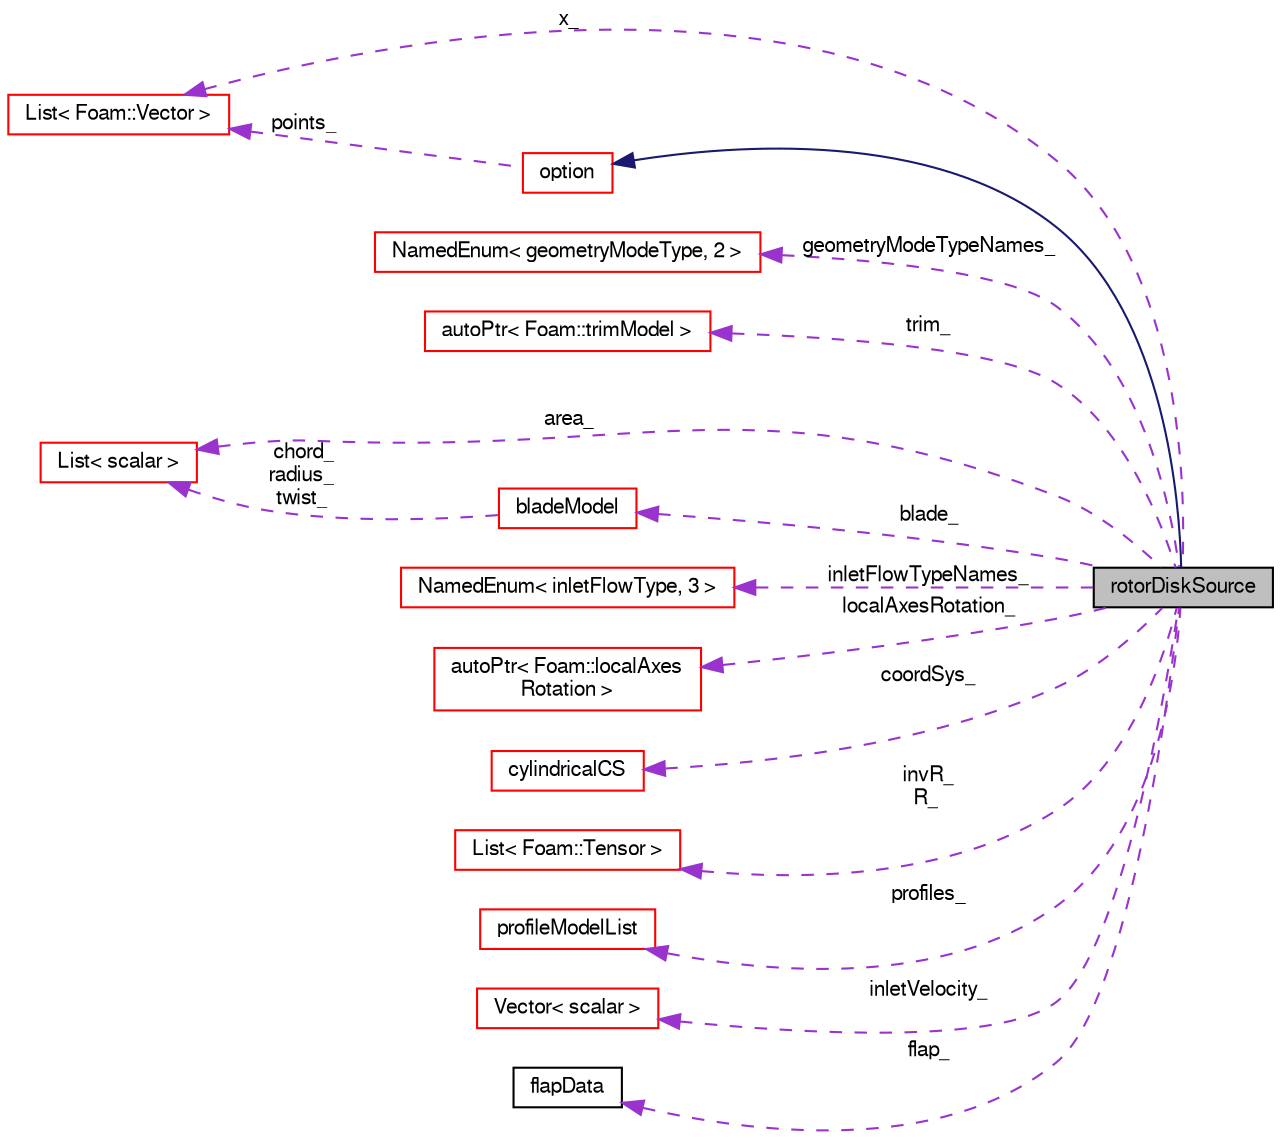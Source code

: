 digraph "rotorDiskSource"
{
  bgcolor="transparent";
  edge [fontname="FreeSans",fontsize="10",labelfontname="FreeSans",labelfontsize="10"];
  node [fontname="FreeSans",fontsize="10",shape=record];
  rankdir="LR";
  Node2 [label="rotorDiskSource",height=0.2,width=0.4,color="black", fillcolor="grey75", style="filled", fontcolor="black"];
  Node3 -> Node2 [dir="back",color="midnightblue",fontsize="10",style="solid",fontname="FreeSans"];
  Node3 [label="option",height=0.2,width=0.4,color="red",URL="$a23446.html",tooltip="Finite volume options abtract base class. Provides a base set of controls, e.g. "];
  Node48 -> Node3 [dir="back",color="darkorchid3",fontsize="10",style="dashed",label=" points_" ,fontname="FreeSans"];
  Node48 [label="List\< Foam::Vector \>",height=0.2,width=0.4,color="red",URL="$a25694.html"];
  Node52 -> Node2 [dir="back",color="darkorchid3",fontsize="10",style="dashed",label=" geometryModeTypeNames_" ,fontname="FreeSans"];
  Node52 [label="NamedEnum\< geometryModeType, 2 \>",height=0.2,width=0.4,color="red",URL="$a25998.html"];
  Node53 -> Node2 [dir="back",color="darkorchid3",fontsize="10",style="dashed",label=" trim_" ,fontname="FreeSans"];
  Node53 [label="autoPtr\< Foam::trimModel \>",height=0.2,width=0.4,color="red",URL="$a25958.html"];
  Node54 -> Node2 [dir="back",color="darkorchid3",fontsize="10",style="dashed",label=" area_" ,fontname="FreeSans"];
  Node54 [label="List\< scalar \>",height=0.2,width=0.4,color="red",URL="$a25694.html"];
  Node56 -> Node2 [dir="back",color="darkorchid3",fontsize="10",style="dashed",label=" inletFlowTypeNames_" ,fontname="FreeSans"];
  Node56 [label="NamedEnum\< inletFlowType, 3 \>",height=0.2,width=0.4,color="red",URL="$a25998.html"];
  Node48 -> Node2 [dir="back",color="darkorchid3",fontsize="10",style="dashed",label=" x_" ,fontname="FreeSans"];
  Node57 -> Node2 [dir="back",color="darkorchid3",fontsize="10",style="dashed",label=" blade_" ,fontname="FreeSans"];
  Node57 [label="bladeModel",height=0.2,width=0.4,color="red",URL="$a23482.html",tooltip="Blade model class. "];
  Node54 -> Node57 [dir="back",color="darkorchid3",fontsize="10",style="dashed",label=" chord_\nradius_\ntwist_" ,fontname="FreeSans"];
  Node61 -> Node2 [dir="back",color="darkorchid3",fontsize="10",style="dashed",label=" localAxesRotation_" ,fontname="FreeSans"];
  Node61 [label="autoPtr\< Foam::localAxes\lRotation \>",height=0.2,width=0.4,color="red",URL="$a25958.html"];
  Node62 -> Node2 [dir="back",color="darkorchid3",fontsize="10",style="dashed",label=" coordSys_" ,fontname="FreeSans"];
  Node62 [label="cylindricalCS",height=0.2,width=0.4,color="red",URL="$a25018.html",tooltip="Cylindrical coordinate system. "];
  Node64 -> Node2 [dir="back",color="darkorchid3",fontsize="10",style="dashed",label=" invR_\nR_" ,fontname="FreeSans"];
  Node64 [label="List\< Foam::Tensor \>",height=0.2,width=0.4,color="red",URL="$a25694.html"];
  Node66 -> Node2 [dir="back",color="darkorchid3",fontsize="10",style="dashed",label=" profiles_" ,fontname="FreeSans"];
  Node66 [label="profileModelList",height=0.2,width=0.4,color="red",URL="$a23494.html",tooltip="Base class for profile models. "];
  Node69 -> Node2 [dir="back",color="darkorchid3",fontsize="10",style="dashed",label=" inletVelocity_" ,fontname="FreeSans"];
  Node69 [label="Vector\< scalar \>",height=0.2,width=0.4,color="red",URL="$a28442.html"];
  Node75 -> Node2 [dir="back",color="darkorchid3",fontsize="10",style="dashed",label=" flap_" ,fontname="FreeSans"];
  Node75 [label="flapData",height=0.2,width=0.4,color="black",URL="$a23506.html"];
}
